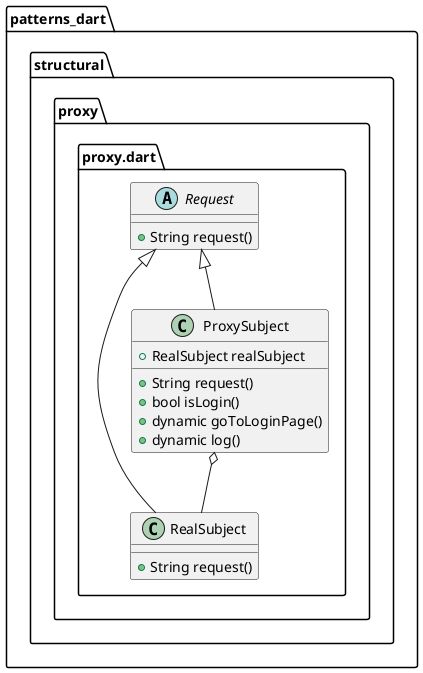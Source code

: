 @startuml
set namespaceSeparator ::

abstract class "patterns_dart::structural::proxy::proxy.dart::Request" {
  +String request()
}

class "patterns_dart::structural::proxy::proxy.dart::RealSubject" {
  +String request()
}

"patterns_dart::structural::proxy::proxy.dart::Request" <|-- "patterns_dart::structural::proxy::proxy.dart::RealSubject"   

class "patterns_dart::structural::proxy::proxy.dart::ProxySubject" {
  +RealSubject realSubject
  +String request()
  +bool isLogin()
  +dynamic goToLoginPage()
  +dynamic log()
}

"patterns_dart::structural::proxy::proxy.dart::ProxySubject" o-- "patterns_dart::structural::proxy::proxy.dart::RealSubject"
"patterns_dart::structural::proxy::proxy.dart::Request" <|-- "patterns_dart::structural::proxy::proxy.dart::ProxySubject"  


@enduml